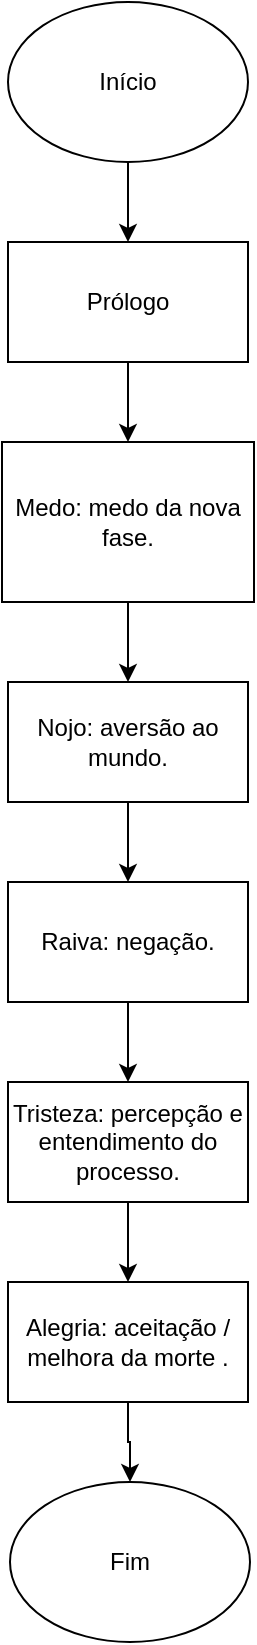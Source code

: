 <mxfile version="24.2.0" type="github">
  <diagram name="Page-1" id="_39pjZdVJDSr7a0l1p2f">
    <mxGraphModel dx="933" dy="398" grid="1" gridSize="10" guides="1" tooltips="1" connect="1" arrows="1" fold="1" page="1" pageScale="1" pageWidth="827" pageHeight="1169" math="0" shadow="0">
      <root>
        <mxCell id="0" />
        <mxCell id="1" parent="0" />
        <mxCell id="Uo10Osh_4zbd9FP0rsNF-9" style="edgeStyle=orthogonalEdgeStyle;rounded=0;orthogonalLoop=1;jettySize=auto;html=1;entryX=0.5;entryY=0;entryDx=0;entryDy=0;" edge="1" parent="1" source="Uo10Osh_4zbd9FP0rsNF-1" target="Uo10Osh_4zbd9FP0rsNF-2">
          <mxGeometry relative="1" as="geometry" />
        </mxCell>
        <mxCell id="Uo10Osh_4zbd9FP0rsNF-1" value="Início" style="ellipse;whiteSpace=wrap;html=1;" vertex="1" parent="1">
          <mxGeometry x="354" width="120" height="80" as="geometry" />
        </mxCell>
        <mxCell id="Uo10Osh_4zbd9FP0rsNF-10" style="edgeStyle=orthogonalEdgeStyle;rounded=0;orthogonalLoop=1;jettySize=auto;html=1;entryX=0.5;entryY=0;entryDx=0;entryDy=0;" edge="1" parent="1" source="Uo10Osh_4zbd9FP0rsNF-2" target="Uo10Osh_4zbd9FP0rsNF-3">
          <mxGeometry relative="1" as="geometry" />
        </mxCell>
        <mxCell id="Uo10Osh_4zbd9FP0rsNF-2" value="Prólogo" style="rounded=0;whiteSpace=wrap;html=1;" vertex="1" parent="1">
          <mxGeometry x="354" y="120" width="120" height="60" as="geometry" />
        </mxCell>
        <mxCell id="Uo10Osh_4zbd9FP0rsNF-11" style="edgeStyle=orthogonalEdgeStyle;rounded=0;orthogonalLoop=1;jettySize=auto;html=1;entryX=0.5;entryY=0;entryDx=0;entryDy=0;" edge="1" parent="1" source="Uo10Osh_4zbd9FP0rsNF-3" target="Uo10Osh_4zbd9FP0rsNF-4">
          <mxGeometry relative="1" as="geometry" />
        </mxCell>
        <mxCell id="Uo10Osh_4zbd9FP0rsNF-3" value="Medo: medo da nova fase." style="rounded=0;whiteSpace=wrap;html=1;" vertex="1" parent="1">
          <mxGeometry x="351" y="220" width="126" height="80" as="geometry" />
        </mxCell>
        <mxCell id="Uo10Osh_4zbd9FP0rsNF-12" style="edgeStyle=orthogonalEdgeStyle;rounded=0;orthogonalLoop=1;jettySize=auto;html=1;entryX=0.5;entryY=0;entryDx=0;entryDy=0;" edge="1" parent="1" source="Uo10Osh_4zbd9FP0rsNF-4" target="Uo10Osh_4zbd9FP0rsNF-5">
          <mxGeometry relative="1" as="geometry" />
        </mxCell>
        <mxCell id="Uo10Osh_4zbd9FP0rsNF-4" value="Nojo: aversão ao mundo." style="rounded=0;whiteSpace=wrap;html=1;" vertex="1" parent="1">
          <mxGeometry x="354" y="340" width="120" height="60" as="geometry" />
        </mxCell>
        <mxCell id="Uo10Osh_4zbd9FP0rsNF-13" style="edgeStyle=orthogonalEdgeStyle;rounded=0;orthogonalLoop=1;jettySize=auto;html=1;entryX=0.5;entryY=0;entryDx=0;entryDy=0;" edge="1" parent="1" source="Uo10Osh_4zbd9FP0rsNF-5" target="Uo10Osh_4zbd9FP0rsNF-6">
          <mxGeometry relative="1" as="geometry" />
        </mxCell>
        <mxCell id="Uo10Osh_4zbd9FP0rsNF-5" value="Raiva: negação." style="rounded=0;whiteSpace=wrap;html=1;" vertex="1" parent="1">
          <mxGeometry x="354" y="440" width="120" height="60" as="geometry" />
        </mxCell>
        <mxCell id="Uo10Osh_4zbd9FP0rsNF-14" style="edgeStyle=orthogonalEdgeStyle;rounded=0;orthogonalLoop=1;jettySize=auto;html=1;entryX=0.5;entryY=0;entryDx=0;entryDy=0;" edge="1" parent="1" source="Uo10Osh_4zbd9FP0rsNF-6" target="Uo10Osh_4zbd9FP0rsNF-7">
          <mxGeometry relative="1" as="geometry" />
        </mxCell>
        <mxCell id="Uo10Osh_4zbd9FP0rsNF-6" value="Tristeza: percepção e entendimento do processo." style="rounded=0;whiteSpace=wrap;html=1;" vertex="1" parent="1">
          <mxGeometry x="354" y="540" width="120" height="60" as="geometry" />
        </mxCell>
        <mxCell id="Uo10Osh_4zbd9FP0rsNF-15" style="edgeStyle=orthogonalEdgeStyle;rounded=0;orthogonalLoop=1;jettySize=auto;html=1;entryX=0.5;entryY=0;entryDx=0;entryDy=0;" edge="1" parent="1" source="Uo10Osh_4zbd9FP0rsNF-7" target="Uo10Osh_4zbd9FP0rsNF-8">
          <mxGeometry relative="1" as="geometry" />
        </mxCell>
        <mxCell id="Uo10Osh_4zbd9FP0rsNF-7" value="Alegria: aceitação / melhora da morte ." style="rounded=0;whiteSpace=wrap;html=1;" vertex="1" parent="1">
          <mxGeometry x="354" y="640" width="120" height="60" as="geometry" />
        </mxCell>
        <mxCell id="Uo10Osh_4zbd9FP0rsNF-8" value="Fim" style="ellipse;whiteSpace=wrap;html=1;" vertex="1" parent="1">
          <mxGeometry x="355" y="740" width="120" height="80" as="geometry" />
        </mxCell>
      </root>
    </mxGraphModel>
  </diagram>
</mxfile>
